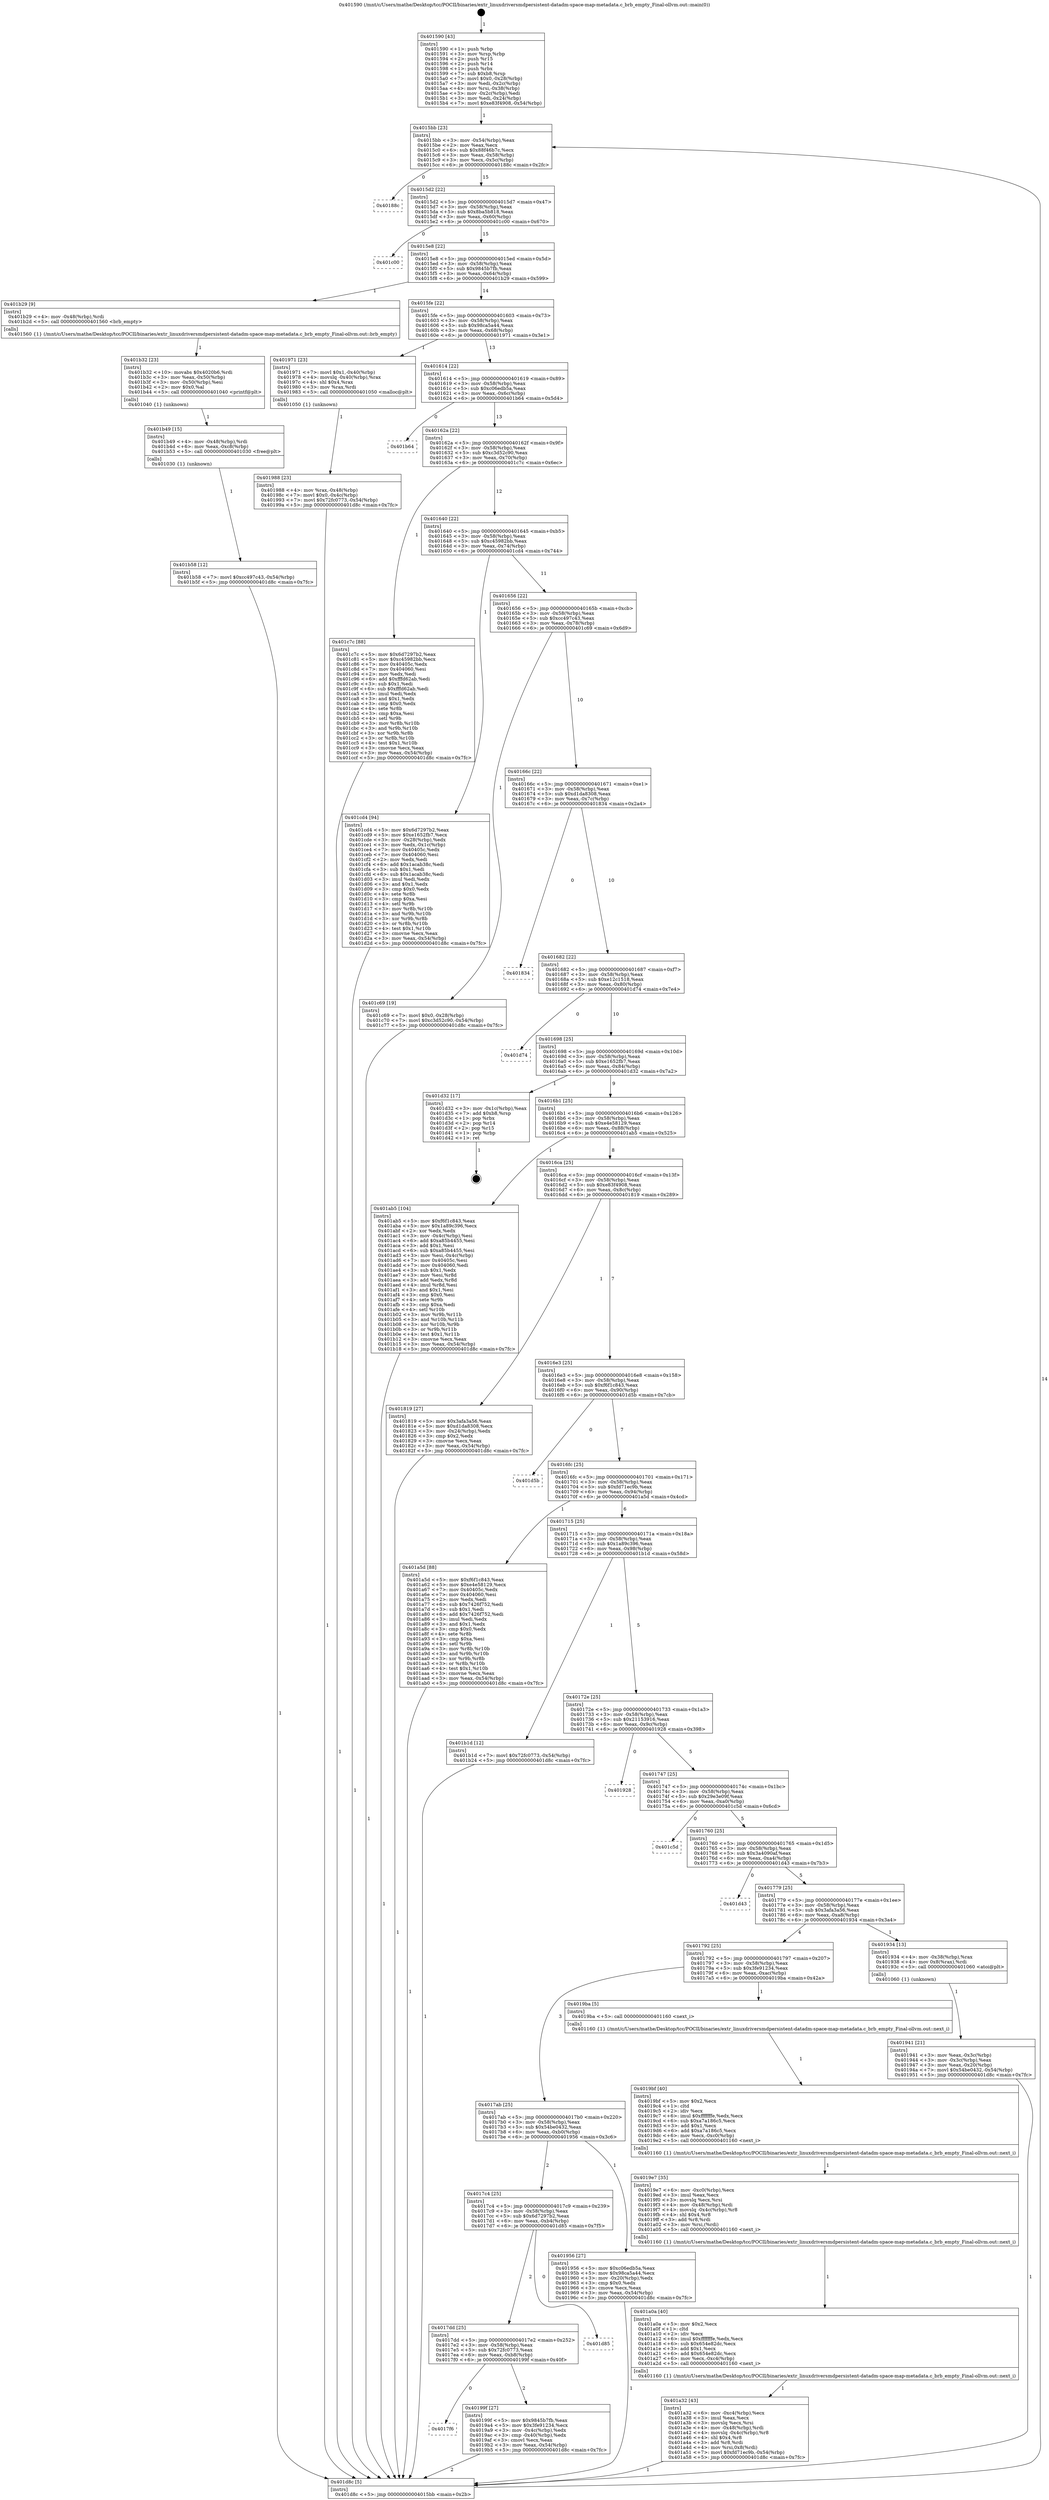digraph "0x401590" {
  label = "0x401590 (/mnt/c/Users/mathe/Desktop/tcc/POCII/binaries/extr_linuxdriversmdpersistent-datadm-space-map-metadata.c_brb_empty_Final-ollvm.out::main(0))"
  labelloc = "t"
  node[shape=record]

  Entry [label="",width=0.3,height=0.3,shape=circle,fillcolor=black,style=filled]
  "0x4015bb" [label="{
     0x4015bb [23]\l
     | [instrs]\l
     &nbsp;&nbsp;0x4015bb \<+3\>: mov -0x54(%rbp),%eax\l
     &nbsp;&nbsp;0x4015be \<+2\>: mov %eax,%ecx\l
     &nbsp;&nbsp;0x4015c0 \<+6\>: sub $0x88f46b7c,%ecx\l
     &nbsp;&nbsp;0x4015c6 \<+3\>: mov %eax,-0x58(%rbp)\l
     &nbsp;&nbsp;0x4015c9 \<+3\>: mov %ecx,-0x5c(%rbp)\l
     &nbsp;&nbsp;0x4015cc \<+6\>: je 000000000040188c \<main+0x2fc\>\l
  }"]
  "0x40188c" [label="{
     0x40188c\l
  }", style=dashed]
  "0x4015d2" [label="{
     0x4015d2 [22]\l
     | [instrs]\l
     &nbsp;&nbsp;0x4015d2 \<+5\>: jmp 00000000004015d7 \<main+0x47\>\l
     &nbsp;&nbsp;0x4015d7 \<+3\>: mov -0x58(%rbp),%eax\l
     &nbsp;&nbsp;0x4015da \<+5\>: sub $0x8ba5b818,%eax\l
     &nbsp;&nbsp;0x4015df \<+3\>: mov %eax,-0x60(%rbp)\l
     &nbsp;&nbsp;0x4015e2 \<+6\>: je 0000000000401c00 \<main+0x670\>\l
  }"]
  Exit [label="",width=0.3,height=0.3,shape=circle,fillcolor=black,style=filled,peripheries=2]
  "0x401c00" [label="{
     0x401c00\l
  }", style=dashed]
  "0x4015e8" [label="{
     0x4015e8 [22]\l
     | [instrs]\l
     &nbsp;&nbsp;0x4015e8 \<+5\>: jmp 00000000004015ed \<main+0x5d\>\l
     &nbsp;&nbsp;0x4015ed \<+3\>: mov -0x58(%rbp),%eax\l
     &nbsp;&nbsp;0x4015f0 \<+5\>: sub $0x9845b7fb,%eax\l
     &nbsp;&nbsp;0x4015f5 \<+3\>: mov %eax,-0x64(%rbp)\l
     &nbsp;&nbsp;0x4015f8 \<+6\>: je 0000000000401b29 \<main+0x599\>\l
  }"]
  "0x401b58" [label="{
     0x401b58 [12]\l
     | [instrs]\l
     &nbsp;&nbsp;0x401b58 \<+7\>: movl $0xcc497c43,-0x54(%rbp)\l
     &nbsp;&nbsp;0x401b5f \<+5\>: jmp 0000000000401d8c \<main+0x7fc\>\l
  }"]
  "0x401b29" [label="{
     0x401b29 [9]\l
     | [instrs]\l
     &nbsp;&nbsp;0x401b29 \<+4\>: mov -0x48(%rbp),%rdi\l
     &nbsp;&nbsp;0x401b2d \<+5\>: call 0000000000401560 \<brb_empty\>\l
     | [calls]\l
     &nbsp;&nbsp;0x401560 \{1\} (/mnt/c/Users/mathe/Desktop/tcc/POCII/binaries/extr_linuxdriversmdpersistent-datadm-space-map-metadata.c_brb_empty_Final-ollvm.out::brb_empty)\l
  }"]
  "0x4015fe" [label="{
     0x4015fe [22]\l
     | [instrs]\l
     &nbsp;&nbsp;0x4015fe \<+5\>: jmp 0000000000401603 \<main+0x73\>\l
     &nbsp;&nbsp;0x401603 \<+3\>: mov -0x58(%rbp),%eax\l
     &nbsp;&nbsp;0x401606 \<+5\>: sub $0x98ca5a44,%eax\l
     &nbsp;&nbsp;0x40160b \<+3\>: mov %eax,-0x68(%rbp)\l
     &nbsp;&nbsp;0x40160e \<+6\>: je 0000000000401971 \<main+0x3e1\>\l
  }"]
  "0x401b49" [label="{
     0x401b49 [15]\l
     | [instrs]\l
     &nbsp;&nbsp;0x401b49 \<+4\>: mov -0x48(%rbp),%rdi\l
     &nbsp;&nbsp;0x401b4d \<+6\>: mov %eax,-0xc8(%rbp)\l
     &nbsp;&nbsp;0x401b53 \<+5\>: call 0000000000401030 \<free@plt\>\l
     | [calls]\l
     &nbsp;&nbsp;0x401030 \{1\} (unknown)\l
  }"]
  "0x401971" [label="{
     0x401971 [23]\l
     | [instrs]\l
     &nbsp;&nbsp;0x401971 \<+7\>: movl $0x1,-0x40(%rbp)\l
     &nbsp;&nbsp;0x401978 \<+4\>: movslq -0x40(%rbp),%rax\l
     &nbsp;&nbsp;0x40197c \<+4\>: shl $0x4,%rax\l
     &nbsp;&nbsp;0x401980 \<+3\>: mov %rax,%rdi\l
     &nbsp;&nbsp;0x401983 \<+5\>: call 0000000000401050 \<malloc@plt\>\l
     | [calls]\l
     &nbsp;&nbsp;0x401050 \{1\} (unknown)\l
  }"]
  "0x401614" [label="{
     0x401614 [22]\l
     | [instrs]\l
     &nbsp;&nbsp;0x401614 \<+5\>: jmp 0000000000401619 \<main+0x89\>\l
     &nbsp;&nbsp;0x401619 \<+3\>: mov -0x58(%rbp),%eax\l
     &nbsp;&nbsp;0x40161c \<+5\>: sub $0xc06edb5a,%eax\l
     &nbsp;&nbsp;0x401621 \<+3\>: mov %eax,-0x6c(%rbp)\l
     &nbsp;&nbsp;0x401624 \<+6\>: je 0000000000401b64 \<main+0x5d4\>\l
  }"]
  "0x401b32" [label="{
     0x401b32 [23]\l
     | [instrs]\l
     &nbsp;&nbsp;0x401b32 \<+10\>: movabs $0x4020b6,%rdi\l
     &nbsp;&nbsp;0x401b3c \<+3\>: mov %eax,-0x50(%rbp)\l
     &nbsp;&nbsp;0x401b3f \<+3\>: mov -0x50(%rbp),%esi\l
     &nbsp;&nbsp;0x401b42 \<+2\>: mov $0x0,%al\l
     &nbsp;&nbsp;0x401b44 \<+5\>: call 0000000000401040 \<printf@plt\>\l
     | [calls]\l
     &nbsp;&nbsp;0x401040 \{1\} (unknown)\l
  }"]
  "0x401b64" [label="{
     0x401b64\l
  }", style=dashed]
  "0x40162a" [label="{
     0x40162a [22]\l
     | [instrs]\l
     &nbsp;&nbsp;0x40162a \<+5\>: jmp 000000000040162f \<main+0x9f\>\l
     &nbsp;&nbsp;0x40162f \<+3\>: mov -0x58(%rbp),%eax\l
     &nbsp;&nbsp;0x401632 \<+5\>: sub $0xc3d52c90,%eax\l
     &nbsp;&nbsp;0x401637 \<+3\>: mov %eax,-0x70(%rbp)\l
     &nbsp;&nbsp;0x40163a \<+6\>: je 0000000000401c7c \<main+0x6ec\>\l
  }"]
  "0x401a32" [label="{
     0x401a32 [43]\l
     | [instrs]\l
     &nbsp;&nbsp;0x401a32 \<+6\>: mov -0xc4(%rbp),%ecx\l
     &nbsp;&nbsp;0x401a38 \<+3\>: imul %eax,%ecx\l
     &nbsp;&nbsp;0x401a3b \<+3\>: movslq %ecx,%rsi\l
     &nbsp;&nbsp;0x401a3e \<+4\>: mov -0x48(%rbp),%rdi\l
     &nbsp;&nbsp;0x401a42 \<+4\>: movslq -0x4c(%rbp),%r8\l
     &nbsp;&nbsp;0x401a46 \<+4\>: shl $0x4,%r8\l
     &nbsp;&nbsp;0x401a4a \<+3\>: add %r8,%rdi\l
     &nbsp;&nbsp;0x401a4d \<+4\>: mov %rsi,0x8(%rdi)\l
     &nbsp;&nbsp;0x401a51 \<+7\>: movl $0xfd71ec9b,-0x54(%rbp)\l
     &nbsp;&nbsp;0x401a58 \<+5\>: jmp 0000000000401d8c \<main+0x7fc\>\l
  }"]
  "0x401c7c" [label="{
     0x401c7c [88]\l
     | [instrs]\l
     &nbsp;&nbsp;0x401c7c \<+5\>: mov $0x6d7297b2,%eax\l
     &nbsp;&nbsp;0x401c81 \<+5\>: mov $0xc45982bb,%ecx\l
     &nbsp;&nbsp;0x401c86 \<+7\>: mov 0x40405c,%edx\l
     &nbsp;&nbsp;0x401c8d \<+7\>: mov 0x404060,%esi\l
     &nbsp;&nbsp;0x401c94 \<+2\>: mov %edx,%edi\l
     &nbsp;&nbsp;0x401c96 \<+6\>: add $0xfffd62ab,%edi\l
     &nbsp;&nbsp;0x401c9c \<+3\>: sub $0x1,%edi\l
     &nbsp;&nbsp;0x401c9f \<+6\>: sub $0xfffd62ab,%edi\l
     &nbsp;&nbsp;0x401ca5 \<+3\>: imul %edi,%edx\l
     &nbsp;&nbsp;0x401ca8 \<+3\>: and $0x1,%edx\l
     &nbsp;&nbsp;0x401cab \<+3\>: cmp $0x0,%edx\l
     &nbsp;&nbsp;0x401cae \<+4\>: sete %r8b\l
     &nbsp;&nbsp;0x401cb2 \<+3\>: cmp $0xa,%esi\l
     &nbsp;&nbsp;0x401cb5 \<+4\>: setl %r9b\l
     &nbsp;&nbsp;0x401cb9 \<+3\>: mov %r8b,%r10b\l
     &nbsp;&nbsp;0x401cbc \<+3\>: and %r9b,%r10b\l
     &nbsp;&nbsp;0x401cbf \<+3\>: xor %r9b,%r8b\l
     &nbsp;&nbsp;0x401cc2 \<+3\>: or %r8b,%r10b\l
     &nbsp;&nbsp;0x401cc5 \<+4\>: test $0x1,%r10b\l
     &nbsp;&nbsp;0x401cc9 \<+3\>: cmovne %ecx,%eax\l
     &nbsp;&nbsp;0x401ccc \<+3\>: mov %eax,-0x54(%rbp)\l
     &nbsp;&nbsp;0x401ccf \<+5\>: jmp 0000000000401d8c \<main+0x7fc\>\l
  }"]
  "0x401640" [label="{
     0x401640 [22]\l
     | [instrs]\l
     &nbsp;&nbsp;0x401640 \<+5\>: jmp 0000000000401645 \<main+0xb5\>\l
     &nbsp;&nbsp;0x401645 \<+3\>: mov -0x58(%rbp),%eax\l
     &nbsp;&nbsp;0x401648 \<+5\>: sub $0xc45982bb,%eax\l
     &nbsp;&nbsp;0x40164d \<+3\>: mov %eax,-0x74(%rbp)\l
     &nbsp;&nbsp;0x401650 \<+6\>: je 0000000000401cd4 \<main+0x744\>\l
  }"]
  "0x401a0a" [label="{
     0x401a0a [40]\l
     | [instrs]\l
     &nbsp;&nbsp;0x401a0a \<+5\>: mov $0x2,%ecx\l
     &nbsp;&nbsp;0x401a0f \<+1\>: cltd\l
     &nbsp;&nbsp;0x401a10 \<+2\>: idiv %ecx\l
     &nbsp;&nbsp;0x401a12 \<+6\>: imul $0xfffffffe,%edx,%ecx\l
     &nbsp;&nbsp;0x401a18 \<+6\>: sub $0x654e82dc,%ecx\l
     &nbsp;&nbsp;0x401a1e \<+3\>: add $0x1,%ecx\l
     &nbsp;&nbsp;0x401a21 \<+6\>: add $0x654e82dc,%ecx\l
     &nbsp;&nbsp;0x401a27 \<+6\>: mov %ecx,-0xc4(%rbp)\l
     &nbsp;&nbsp;0x401a2d \<+5\>: call 0000000000401160 \<next_i\>\l
     | [calls]\l
     &nbsp;&nbsp;0x401160 \{1\} (/mnt/c/Users/mathe/Desktop/tcc/POCII/binaries/extr_linuxdriversmdpersistent-datadm-space-map-metadata.c_brb_empty_Final-ollvm.out::next_i)\l
  }"]
  "0x401cd4" [label="{
     0x401cd4 [94]\l
     | [instrs]\l
     &nbsp;&nbsp;0x401cd4 \<+5\>: mov $0x6d7297b2,%eax\l
     &nbsp;&nbsp;0x401cd9 \<+5\>: mov $0xe1652fb7,%ecx\l
     &nbsp;&nbsp;0x401cde \<+3\>: mov -0x28(%rbp),%edx\l
     &nbsp;&nbsp;0x401ce1 \<+3\>: mov %edx,-0x1c(%rbp)\l
     &nbsp;&nbsp;0x401ce4 \<+7\>: mov 0x40405c,%edx\l
     &nbsp;&nbsp;0x401ceb \<+7\>: mov 0x404060,%esi\l
     &nbsp;&nbsp;0x401cf2 \<+2\>: mov %edx,%edi\l
     &nbsp;&nbsp;0x401cf4 \<+6\>: add $0x1acab38c,%edi\l
     &nbsp;&nbsp;0x401cfa \<+3\>: sub $0x1,%edi\l
     &nbsp;&nbsp;0x401cfd \<+6\>: sub $0x1acab38c,%edi\l
     &nbsp;&nbsp;0x401d03 \<+3\>: imul %edi,%edx\l
     &nbsp;&nbsp;0x401d06 \<+3\>: and $0x1,%edx\l
     &nbsp;&nbsp;0x401d09 \<+3\>: cmp $0x0,%edx\l
     &nbsp;&nbsp;0x401d0c \<+4\>: sete %r8b\l
     &nbsp;&nbsp;0x401d10 \<+3\>: cmp $0xa,%esi\l
     &nbsp;&nbsp;0x401d13 \<+4\>: setl %r9b\l
     &nbsp;&nbsp;0x401d17 \<+3\>: mov %r8b,%r10b\l
     &nbsp;&nbsp;0x401d1a \<+3\>: and %r9b,%r10b\l
     &nbsp;&nbsp;0x401d1d \<+3\>: xor %r9b,%r8b\l
     &nbsp;&nbsp;0x401d20 \<+3\>: or %r8b,%r10b\l
     &nbsp;&nbsp;0x401d23 \<+4\>: test $0x1,%r10b\l
     &nbsp;&nbsp;0x401d27 \<+3\>: cmovne %ecx,%eax\l
     &nbsp;&nbsp;0x401d2a \<+3\>: mov %eax,-0x54(%rbp)\l
     &nbsp;&nbsp;0x401d2d \<+5\>: jmp 0000000000401d8c \<main+0x7fc\>\l
  }"]
  "0x401656" [label="{
     0x401656 [22]\l
     | [instrs]\l
     &nbsp;&nbsp;0x401656 \<+5\>: jmp 000000000040165b \<main+0xcb\>\l
     &nbsp;&nbsp;0x40165b \<+3\>: mov -0x58(%rbp),%eax\l
     &nbsp;&nbsp;0x40165e \<+5\>: sub $0xcc497c43,%eax\l
     &nbsp;&nbsp;0x401663 \<+3\>: mov %eax,-0x78(%rbp)\l
     &nbsp;&nbsp;0x401666 \<+6\>: je 0000000000401c69 \<main+0x6d9\>\l
  }"]
  "0x4019e7" [label="{
     0x4019e7 [35]\l
     | [instrs]\l
     &nbsp;&nbsp;0x4019e7 \<+6\>: mov -0xc0(%rbp),%ecx\l
     &nbsp;&nbsp;0x4019ed \<+3\>: imul %eax,%ecx\l
     &nbsp;&nbsp;0x4019f0 \<+3\>: movslq %ecx,%rsi\l
     &nbsp;&nbsp;0x4019f3 \<+4\>: mov -0x48(%rbp),%rdi\l
     &nbsp;&nbsp;0x4019f7 \<+4\>: movslq -0x4c(%rbp),%r8\l
     &nbsp;&nbsp;0x4019fb \<+4\>: shl $0x4,%r8\l
     &nbsp;&nbsp;0x4019ff \<+3\>: add %r8,%rdi\l
     &nbsp;&nbsp;0x401a02 \<+3\>: mov %rsi,(%rdi)\l
     &nbsp;&nbsp;0x401a05 \<+5\>: call 0000000000401160 \<next_i\>\l
     | [calls]\l
     &nbsp;&nbsp;0x401160 \{1\} (/mnt/c/Users/mathe/Desktop/tcc/POCII/binaries/extr_linuxdriversmdpersistent-datadm-space-map-metadata.c_brb_empty_Final-ollvm.out::next_i)\l
  }"]
  "0x401c69" [label="{
     0x401c69 [19]\l
     | [instrs]\l
     &nbsp;&nbsp;0x401c69 \<+7\>: movl $0x0,-0x28(%rbp)\l
     &nbsp;&nbsp;0x401c70 \<+7\>: movl $0xc3d52c90,-0x54(%rbp)\l
     &nbsp;&nbsp;0x401c77 \<+5\>: jmp 0000000000401d8c \<main+0x7fc\>\l
  }"]
  "0x40166c" [label="{
     0x40166c [22]\l
     | [instrs]\l
     &nbsp;&nbsp;0x40166c \<+5\>: jmp 0000000000401671 \<main+0xe1\>\l
     &nbsp;&nbsp;0x401671 \<+3\>: mov -0x58(%rbp),%eax\l
     &nbsp;&nbsp;0x401674 \<+5\>: sub $0xd1da8308,%eax\l
     &nbsp;&nbsp;0x401679 \<+3\>: mov %eax,-0x7c(%rbp)\l
     &nbsp;&nbsp;0x40167c \<+6\>: je 0000000000401834 \<main+0x2a4\>\l
  }"]
  "0x4019bf" [label="{
     0x4019bf [40]\l
     | [instrs]\l
     &nbsp;&nbsp;0x4019bf \<+5\>: mov $0x2,%ecx\l
     &nbsp;&nbsp;0x4019c4 \<+1\>: cltd\l
     &nbsp;&nbsp;0x4019c5 \<+2\>: idiv %ecx\l
     &nbsp;&nbsp;0x4019c7 \<+6\>: imul $0xfffffffe,%edx,%ecx\l
     &nbsp;&nbsp;0x4019cd \<+6\>: sub $0xa7a186c5,%ecx\l
     &nbsp;&nbsp;0x4019d3 \<+3\>: add $0x1,%ecx\l
     &nbsp;&nbsp;0x4019d6 \<+6\>: add $0xa7a186c5,%ecx\l
     &nbsp;&nbsp;0x4019dc \<+6\>: mov %ecx,-0xc0(%rbp)\l
     &nbsp;&nbsp;0x4019e2 \<+5\>: call 0000000000401160 \<next_i\>\l
     | [calls]\l
     &nbsp;&nbsp;0x401160 \{1\} (/mnt/c/Users/mathe/Desktop/tcc/POCII/binaries/extr_linuxdriversmdpersistent-datadm-space-map-metadata.c_brb_empty_Final-ollvm.out::next_i)\l
  }"]
  "0x401834" [label="{
     0x401834\l
  }", style=dashed]
  "0x401682" [label="{
     0x401682 [22]\l
     | [instrs]\l
     &nbsp;&nbsp;0x401682 \<+5\>: jmp 0000000000401687 \<main+0xf7\>\l
     &nbsp;&nbsp;0x401687 \<+3\>: mov -0x58(%rbp),%eax\l
     &nbsp;&nbsp;0x40168a \<+5\>: sub $0xe12c1518,%eax\l
     &nbsp;&nbsp;0x40168f \<+3\>: mov %eax,-0x80(%rbp)\l
     &nbsp;&nbsp;0x401692 \<+6\>: je 0000000000401d74 \<main+0x7e4\>\l
  }"]
  "0x4017f6" [label="{
     0x4017f6\l
  }", style=dashed]
  "0x401d74" [label="{
     0x401d74\l
  }", style=dashed]
  "0x401698" [label="{
     0x401698 [25]\l
     | [instrs]\l
     &nbsp;&nbsp;0x401698 \<+5\>: jmp 000000000040169d \<main+0x10d\>\l
     &nbsp;&nbsp;0x40169d \<+3\>: mov -0x58(%rbp),%eax\l
     &nbsp;&nbsp;0x4016a0 \<+5\>: sub $0xe1652fb7,%eax\l
     &nbsp;&nbsp;0x4016a5 \<+6\>: mov %eax,-0x84(%rbp)\l
     &nbsp;&nbsp;0x4016ab \<+6\>: je 0000000000401d32 \<main+0x7a2\>\l
  }"]
  "0x40199f" [label="{
     0x40199f [27]\l
     | [instrs]\l
     &nbsp;&nbsp;0x40199f \<+5\>: mov $0x9845b7fb,%eax\l
     &nbsp;&nbsp;0x4019a4 \<+5\>: mov $0x3fe91234,%ecx\l
     &nbsp;&nbsp;0x4019a9 \<+3\>: mov -0x4c(%rbp),%edx\l
     &nbsp;&nbsp;0x4019ac \<+3\>: cmp -0x40(%rbp),%edx\l
     &nbsp;&nbsp;0x4019af \<+3\>: cmovl %ecx,%eax\l
     &nbsp;&nbsp;0x4019b2 \<+3\>: mov %eax,-0x54(%rbp)\l
     &nbsp;&nbsp;0x4019b5 \<+5\>: jmp 0000000000401d8c \<main+0x7fc\>\l
  }"]
  "0x401d32" [label="{
     0x401d32 [17]\l
     | [instrs]\l
     &nbsp;&nbsp;0x401d32 \<+3\>: mov -0x1c(%rbp),%eax\l
     &nbsp;&nbsp;0x401d35 \<+7\>: add $0xb8,%rsp\l
     &nbsp;&nbsp;0x401d3c \<+1\>: pop %rbx\l
     &nbsp;&nbsp;0x401d3d \<+2\>: pop %r14\l
     &nbsp;&nbsp;0x401d3f \<+2\>: pop %r15\l
     &nbsp;&nbsp;0x401d41 \<+1\>: pop %rbp\l
     &nbsp;&nbsp;0x401d42 \<+1\>: ret\l
  }"]
  "0x4016b1" [label="{
     0x4016b1 [25]\l
     | [instrs]\l
     &nbsp;&nbsp;0x4016b1 \<+5\>: jmp 00000000004016b6 \<main+0x126\>\l
     &nbsp;&nbsp;0x4016b6 \<+3\>: mov -0x58(%rbp),%eax\l
     &nbsp;&nbsp;0x4016b9 \<+5\>: sub $0xe4e58129,%eax\l
     &nbsp;&nbsp;0x4016be \<+6\>: mov %eax,-0x88(%rbp)\l
     &nbsp;&nbsp;0x4016c4 \<+6\>: je 0000000000401ab5 \<main+0x525\>\l
  }"]
  "0x4017dd" [label="{
     0x4017dd [25]\l
     | [instrs]\l
     &nbsp;&nbsp;0x4017dd \<+5\>: jmp 00000000004017e2 \<main+0x252\>\l
     &nbsp;&nbsp;0x4017e2 \<+3\>: mov -0x58(%rbp),%eax\l
     &nbsp;&nbsp;0x4017e5 \<+5\>: sub $0x72fc0773,%eax\l
     &nbsp;&nbsp;0x4017ea \<+6\>: mov %eax,-0xb8(%rbp)\l
     &nbsp;&nbsp;0x4017f0 \<+6\>: je 000000000040199f \<main+0x40f\>\l
  }"]
  "0x401ab5" [label="{
     0x401ab5 [104]\l
     | [instrs]\l
     &nbsp;&nbsp;0x401ab5 \<+5\>: mov $0xf6f1c843,%eax\l
     &nbsp;&nbsp;0x401aba \<+5\>: mov $0x1a89c396,%ecx\l
     &nbsp;&nbsp;0x401abf \<+2\>: xor %edx,%edx\l
     &nbsp;&nbsp;0x401ac1 \<+3\>: mov -0x4c(%rbp),%esi\l
     &nbsp;&nbsp;0x401ac4 \<+6\>: add $0xa85b4455,%esi\l
     &nbsp;&nbsp;0x401aca \<+3\>: add $0x1,%esi\l
     &nbsp;&nbsp;0x401acd \<+6\>: sub $0xa85b4455,%esi\l
     &nbsp;&nbsp;0x401ad3 \<+3\>: mov %esi,-0x4c(%rbp)\l
     &nbsp;&nbsp;0x401ad6 \<+7\>: mov 0x40405c,%esi\l
     &nbsp;&nbsp;0x401add \<+7\>: mov 0x404060,%edi\l
     &nbsp;&nbsp;0x401ae4 \<+3\>: sub $0x1,%edx\l
     &nbsp;&nbsp;0x401ae7 \<+3\>: mov %esi,%r8d\l
     &nbsp;&nbsp;0x401aea \<+3\>: add %edx,%r8d\l
     &nbsp;&nbsp;0x401aed \<+4\>: imul %r8d,%esi\l
     &nbsp;&nbsp;0x401af1 \<+3\>: and $0x1,%esi\l
     &nbsp;&nbsp;0x401af4 \<+3\>: cmp $0x0,%esi\l
     &nbsp;&nbsp;0x401af7 \<+4\>: sete %r9b\l
     &nbsp;&nbsp;0x401afb \<+3\>: cmp $0xa,%edi\l
     &nbsp;&nbsp;0x401afe \<+4\>: setl %r10b\l
     &nbsp;&nbsp;0x401b02 \<+3\>: mov %r9b,%r11b\l
     &nbsp;&nbsp;0x401b05 \<+3\>: and %r10b,%r11b\l
     &nbsp;&nbsp;0x401b08 \<+3\>: xor %r10b,%r9b\l
     &nbsp;&nbsp;0x401b0b \<+3\>: or %r9b,%r11b\l
     &nbsp;&nbsp;0x401b0e \<+4\>: test $0x1,%r11b\l
     &nbsp;&nbsp;0x401b12 \<+3\>: cmovne %ecx,%eax\l
     &nbsp;&nbsp;0x401b15 \<+3\>: mov %eax,-0x54(%rbp)\l
     &nbsp;&nbsp;0x401b18 \<+5\>: jmp 0000000000401d8c \<main+0x7fc\>\l
  }"]
  "0x4016ca" [label="{
     0x4016ca [25]\l
     | [instrs]\l
     &nbsp;&nbsp;0x4016ca \<+5\>: jmp 00000000004016cf \<main+0x13f\>\l
     &nbsp;&nbsp;0x4016cf \<+3\>: mov -0x58(%rbp),%eax\l
     &nbsp;&nbsp;0x4016d2 \<+5\>: sub $0xe83f4908,%eax\l
     &nbsp;&nbsp;0x4016d7 \<+6\>: mov %eax,-0x8c(%rbp)\l
     &nbsp;&nbsp;0x4016dd \<+6\>: je 0000000000401819 \<main+0x289\>\l
  }"]
  "0x401d85" [label="{
     0x401d85\l
  }", style=dashed]
  "0x401819" [label="{
     0x401819 [27]\l
     | [instrs]\l
     &nbsp;&nbsp;0x401819 \<+5\>: mov $0x3afa3a56,%eax\l
     &nbsp;&nbsp;0x40181e \<+5\>: mov $0xd1da8308,%ecx\l
     &nbsp;&nbsp;0x401823 \<+3\>: mov -0x24(%rbp),%edx\l
     &nbsp;&nbsp;0x401826 \<+3\>: cmp $0x2,%edx\l
     &nbsp;&nbsp;0x401829 \<+3\>: cmovne %ecx,%eax\l
     &nbsp;&nbsp;0x40182c \<+3\>: mov %eax,-0x54(%rbp)\l
     &nbsp;&nbsp;0x40182f \<+5\>: jmp 0000000000401d8c \<main+0x7fc\>\l
  }"]
  "0x4016e3" [label="{
     0x4016e3 [25]\l
     | [instrs]\l
     &nbsp;&nbsp;0x4016e3 \<+5\>: jmp 00000000004016e8 \<main+0x158\>\l
     &nbsp;&nbsp;0x4016e8 \<+3\>: mov -0x58(%rbp),%eax\l
     &nbsp;&nbsp;0x4016eb \<+5\>: sub $0xf6f1c843,%eax\l
     &nbsp;&nbsp;0x4016f0 \<+6\>: mov %eax,-0x90(%rbp)\l
     &nbsp;&nbsp;0x4016f6 \<+6\>: je 0000000000401d5b \<main+0x7cb\>\l
  }"]
  "0x401d8c" [label="{
     0x401d8c [5]\l
     | [instrs]\l
     &nbsp;&nbsp;0x401d8c \<+5\>: jmp 00000000004015bb \<main+0x2b\>\l
  }"]
  "0x401590" [label="{
     0x401590 [43]\l
     | [instrs]\l
     &nbsp;&nbsp;0x401590 \<+1\>: push %rbp\l
     &nbsp;&nbsp;0x401591 \<+3\>: mov %rsp,%rbp\l
     &nbsp;&nbsp;0x401594 \<+2\>: push %r15\l
     &nbsp;&nbsp;0x401596 \<+2\>: push %r14\l
     &nbsp;&nbsp;0x401598 \<+1\>: push %rbx\l
     &nbsp;&nbsp;0x401599 \<+7\>: sub $0xb8,%rsp\l
     &nbsp;&nbsp;0x4015a0 \<+7\>: movl $0x0,-0x28(%rbp)\l
     &nbsp;&nbsp;0x4015a7 \<+3\>: mov %edi,-0x2c(%rbp)\l
     &nbsp;&nbsp;0x4015aa \<+4\>: mov %rsi,-0x38(%rbp)\l
     &nbsp;&nbsp;0x4015ae \<+3\>: mov -0x2c(%rbp),%edi\l
     &nbsp;&nbsp;0x4015b1 \<+3\>: mov %edi,-0x24(%rbp)\l
     &nbsp;&nbsp;0x4015b4 \<+7\>: movl $0xe83f4908,-0x54(%rbp)\l
  }"]
  "0x401988" [label="{
     0x401988 [23]\l
     | [instrs]\l
     &nbsp;&nbsp;0x401988 \<+4\>: mov %rax,-0x48(%rbp)\l
     &nbsp;&nbsp;0x40198c \<+7\>: movl $0x0,-0x4c(%rbp)\l
     &nbsp;&nbsp;0x401993 \<+7\>: movl $0x72fc0773,-0x54(%rbp)\l
     &nbsp;&nbsp;0x40199a \<+5\>: jmp 0000000000401d8c \<main+0x7fc\>\l
  }"]
  "0x401d5b" [label="{
     0x401d5b\l
  }", style=dashed]
  "0x4016fc" [label="{
     0x4016fc [25]\l
     | [instrs]\l
     &nbsp;&nbsp;0x4016fc \<+5\>: jmp 0000000000401701 \<main+0x171\>\l
     &nbsp;&nbsp;0x401701 \<+3\>: mov -0x58(%rbp),%eax\l
     &nbsp;&nbsp;0x401704 \<+5\>: sub $0xfd71ec9b,%eax\l
     &nbsp;&nbsp;0x401709 \<+6\>: mov %eax,-0x94(%rbp)\l
     &nbsp;&nbsp;0x40170f \<+6\>: je 0000000000401a5d \<main+0x4cd\>\l
  }"]
  "0x4017c4" [label="{
     0x4017c4 [25]\l
     | [instrs]\l
     &nbsp;&nbsp;0x4017c4 \<+5\>: jmp 00000000004017c9 \<main+0x239\>\l
     &nbsp;&nbsp;0x4017c9 \<+3\>: mov -0x58(%rbp),%eax\l
     &nbsp;&nbsp;0x4017cc \<+5\>: sub $0x6d7297b2,%eax\l
     &nbsp;&nbsp;0x4017d1 \<+6\>: mov %eax,-0xb4(%rbp)\l
     &nbsp;&nbsp;0x4017d7 \<+6\>: je 0000000000401d85 \<main+0x7f5\>\l
  }"]
  "0x401a5d" [label="{
     0x401a5d [88]\l
     | [instrs]\l
     &nbsp;&nbsp;0x401a5d \<+5\>: mov $0xf6f1c843,%eax\l
     &nbsp;&nbsp;0x401a62 \<+5\>: mov $0xe4e58129,%ecx\l
     &nbsp;&nbsp;0x401a67 \<+7\>: mov 0x40405c,%edx\l
     &nbsp;&nbsp;0x401a6e \<+7\>: mov 0x404060,%esi\l
     &nbsp;&nbsp;0x401a75 \<+2\>: mov %edx,%edi\l
     &nbsp;&nbsp;0x401a77 \<+6\>: sub $0x7426f752,%edi\l
     &nbsp;&nbsp;0x401a7d \<+3\>: sub $0x1,%edi\l
     &nbsp;&nbsp;0x401a80 \<+6\>: add $0x7426f752,%edi\l
     &nbsp;&nbsp;0x401a86 \<+3\>: imul %edi,%edx\l
     &nbsp;&nbsp;0x401a89 \<+3\>: and $0x1,%edx\l
     &nbsp;&nbsp;0x401a8c \<+3\>: cmp $0x0,%edx\l
     &nbsp;&nbsp;0x401a8f \<+4\>: sete %r8b\l
     &nbsp;&nbsp;0x401a93 \<+3\>: cmp $0xa,%esi\l
     &nbsp;&nbsp;0x401a96 \<+4\>: setl %r9b\l
     &nbsp;&nbsp;0x401a9a \<+3\>: mov %r8b,%r10b\l
     &nbsp;&nbsp;0x401a9d \<+3\>: and %r9b,%r10b\l
     &nbsp;&nbsp;0x401aa0 \<+3\>: xor %r9b,%r8b\l
     &nbsp;&nbsp;0x401aa3 \<+3\>: or %r8b,%r10b\l
     &nbsp;&nbsp;0x401aa6 \<+4\>: test $0x1,%r10b\l
     &nbsp;&nbsp;0x401aaa \<+3\>: cmovne %ecx,%eax\l
     &nbsp;&nbsp;0x401aad \<+3\>: mov %eax,-0x54(%rbp)\l
     &nbsp;&nbsp;0x401ab0 \<+5\>: jmp 0000000000401d8c \<main+0x7fc\>\l
  }"]
  "0x401715" [label="{
     0x401715 [25]\l
     | [instrs]\l
     &nbsp;&nbsp;0x401715 \<+5\>: jmp 000000000040171a \<main+0x18a\>\l
     &nbsp;&nbsp;0x40171a \<+3\>: mov -0x58(%rbp),%eax\l
     &nbsp;&nbsp;0x40171d \<+5\>: sub $0x1a89c396,%eax\l
     &nbsp;&nbsp;0x401722 \<+6\>: mov %eax,-0x98(%rbp)\l
     &nbsp;&nbsp;0x401728 \<+6\>: je 0000000000401b1d \<main+0x58d\>\l
  }"]
  "0x401956" [label="{
     0x401956 [27]\l
     | [instrs]\l
     &nbsp;&nbsp;0x401956 \<+5\>: mov $0xc06edb5a,%eax\l
     &nbsp;&nbsp;0x40195b \<+5\>: mov $0x98ca5a44,%ecx\l
     &nbsp;&nbsp;0x401960 \<+3\>: mov -0x20(%rbp),%edx\l
     &nbsp;&nbsp;0x401963 \<+3\>: cmp $0x0,%edx\l
     &nbsp;&nbsp;0x401966 \<+3\>: cmove %ecx,%eax\l
     &nbsp;&nbsp;0x401969 \<+3\>: mov %eax,-0x54(%rbp)\l
     &nbsp;&nbsp;0x40196c \<+5\>: jmp 0000000000401d8c \<main+0x7fc\>\l
  }"]
  "0x401b1d" [label="{
     0x401b1d [12]\l
     | [instrs]\l
     &nbsp;&nbsp;0x401b1d \<+7\>: movl $0x72fc0773,-0x54(%rbp)\l
     &nbsp;&nbsp;0x401b24 \<+5\>: jmp 0000000000401d8c \<main+0x7fc\>\l
  }"]
  "0x40172e" [label="{
     0x40172e [25]\l
     | [instrs]\l
     &nbsp;&nbsp;0x40172e \<+5\>: jmp 0000000000401733 \<main+0x1a3\>\l
     &nbsp;&nbsp;0x401733 \<+3\>: mov -0x58(%rbp),%eax\l
     &nbsp;&nbsp;0x401736 \<+5\>: sub $0x21153916,%eax\l
     &nbsp;&nbsp;0x40173b \<+6\>: mov %eax,-0x9c(%rbp)\l
     &nbsp;&nbsp;0x401741 \<+6\>: je 0000000000401928 \<main+0x398\>\l
  }"]
  "0x4017ab" [label="{
     0x4017ab [25]\l
     | [instrs]\l
     &nbsp;&nbsp;0x4017ab \<+5\>: jmp 00000000004017b0 \<main+0x220\>\l
     &nbsp;&nbsp;0x4017b0 \<+3\>: mov -0x58(%rbp),%eax\l
     &nbsp;&nbsp;0x4017b3 \<+5\>: sub $0x54be0432,%eax\l
     &nbsp;&nbsp;0x4017b8 \<+6\>: mov %eax,-0xb0(%rbp)\l
     &nbsp;&nbsp;0x4017be \<+6\>: je 0000000000401956 \<main+0x3c6\>\l
  }"]
  "0x401928" [label="{
     0x401928\l
  }", style=dashed]
  "0x401747" [label="{
     0x401747 [25]\l
     | [instrs]\l
     &nbsp;&nbsp;0x401747 \<+5\>: jmp 000000000040174c \<main+0x1bc\>\l
     &nbsp;&nbsp;0x40174c \<+3\>: mov -0x58(%rbp),%eax\l
     &nbsp;&nbsp;0x40174f \<+5\>: sub $0x29e3e09f,%eax\l
     &nbsp;&nbsp;0x401754 \<+6\>: mov %eax,-0xa0(%rbp)\l
     &nbsp;&nbsp;0x40175a \<+6\>: je 0000000000401c5d \<main+0x6cd\>\l
  }"]
  "0x4019ba" [label="{
     0x4019ba [5]\l
     | [instrs]\l
     &nbsp;&nbsp;0x4019ba \<+5\>: call 0000000000401160 \<next_i\>\l
     | [calls]\l
     &nbsp;&nbsp;0x401160 \{1\} (/mnt/c/Users/mathe/Desktop/tcc/POCII/binaries/extr_linuxdriversmdpersistent-datadm-space-map-metadata.c_brb_empty_Final-ollvm.out::next_i)\l
  }"]
  "0x401c5d" [label="{
     0x401c5d\l
  }", style=dashed]
  "0x401760" [label="{
     0x401760 [25]\l
     | [instrs]\l
     &nbsp;&nbsp;0x401760 \<+5\>: jmp 0000000000401765 \<main+0x1d5\>\l
     &nbsp;&nbsp;0x401765 \<+3\>: mov -0x58(%rbp),%eax\l
     &nbsp;&nbsp;0x401768 \<+5\>: sub $0x3a4090af,%eax\l
     &nbsp;&nbsp;0x40176d \<+6\>: mov %eax,-0xa4(%rbp)\l
     &nbsp;&nbsp;0x401773 \<+6\>: je 0000000000401d43 \<main+0x7b3\>\l
  }"]
  "0x401941" [label="{
     0x401941 [21]\l
     | [instrs]\l
     &nbsp;&nbsp;0x401941 \<+3\>: mov %eax,-0x3c(%rbp)\l
     &nbsp;&nbsp;0x401944 \<+3\>: mov -0x3c(%rbp),%eax\l
     &nbsp;&nbsp;0x401947 \<+3\>: mov %eax,-0x20(%rbp)\l
     &nbsp;&nbsp;0x40194a \<+7\>: movl $0x54be0432,-0x54(%rbp)\l
     &nbsp;&nbsp;0x401951 \<+5\>: jmp 0000000000401d8c \<main+0x7fc\>\l
  }"]
  "0x401d43" [label="{
     0x401d43\l
  }", style=dashed]
  "0x401779" [label="{
     0x401779 [25]\l
     | [instrs]\l
     &nbsp;&nbsp;0x401779 \<+5\>: jmp 000000000040177e \<main+0x1ee\>\l
     &nbsp;&nbsp;0x40177e \<+3\>: mov -0x58(%rbp),%eax\l
     &nbsp;&nbsp;0x401781 \<+5\>: sub $0x3afa3a56,%eax\l
     &nbsp;&nbsp;0x401786 \<+6\>: mov %eax,-0xa8(%rbp)\l
     &nbsp;&nbsp;0x40178c \<+6\>: je 0000000000401934 \<main+0x3a4\>\l
  }"]
  "0x401792" [label="{
     0x401792 [25]\l
     | [instrs]\l
     &nbsp;&nbsp;0x401792 \<+5\>: jmp 0000000000401797 \<main+0x207\>\l
     &nbsp;&nbsp;0x401797 \<+3\>: mov -0x58(%rbp),%eax\l
     &nbsp;&nbsp;0x40179a \<+5\>: sub $0x3fe91234,%eax\l
     &nbsp;&nbsp;0x40179f \<+6\>: mov %eax,-0xac(%rbp)\l
     &nbsp;&nbsp;0x4017a5 \<+6\>: je 00000000004019ba \<main+0x42a\>\l
  }"]
  "0x401934" [label="{
     0x401934 [13]\l
     | [instrs]\l
     &nbsp;&nbsp;0x401934 \<+4\>: mov -0x38(%rbp),%rax\l
     &nbsp;&nbsp;0x401938 \<+4\>: mov 0x8(%rax),%rdi\l
     &nbsp;&nbsp;0x40193c \<+5\>: call 0000000000401060 \<atoi@plt\>\l
     | [calls]\l
     &nbsp;&nbsp;0x401060 \{1\} (unknown)\l
  }"]
  Entry -> "0x401590" [label=" 1"]
  "0x4015bb" -> "0x40188c" [label=" 0"]
  "0x4015bb" -> "0x4015d2" [label=" 15"]
  "0x401d32" -> Exit [label=" 1"]
  "0x4015d2" -> "0x401c00" [label=" 0"]
  "0x4015d2" -> "0x4015e8" [label=" 15"]
  "0x401cd4" -> "0x401d8c" [label=" 1"]
  "0x4015e8" -> "0x401b29" [label=" 1"]
  "0x4015e8" -> "0x4015fe" [label=" 14"]
  "0x401c7c" -> "0x401d8c" [label=" 1"]
  "0x4015fe" -> "0x401971" [label=" 1"]
  "0x4015fe" -> "0x401614" [label=" 13"]
  "0x401c69" -> "0x401d8c" [label=" 1"]
  "0x401614" -> "0x401b64" [label=" 0"]
  "0x401614" -> "0x40162a" [label=" 13"]
  "0x401b58" -> "0x401d8c" [label=" 1"]
  "0x40162a" -> "0x401c7c" [label=" 1"]
  "0x40162a" -> "0x401640" [label=" 12"]
  "0x401b49" -> "0x401b58" [label=" 1"]
  "0x401640" -> "0x401cd4" [label=" 1"]
  "0x401640" -> "0x401656" [label=" 11"]
  "0x401b32" -> "0x401b49" [label=" 1"]
  "0x401656" -> "0x401c69" [label=" 1"]
  "0x401656" -> "0x40166c" [label=" 10"]
  "0x401b29" -> "0x401b32" [label=" 1"]
  "0x40166c" -> "0x401834" [label=" 0"]
  "0x40166c" -> "0x401682" [label=" 10"]
  "0x401b1d" -> "0x401d8c" [label=" 1"]
  "0x401682" -> "0x401d74" [label=" 0"]
  "0x401682" -> "0x401698" [label=" 10"]
  "0x401ab5" -> "0x401d8c" [label=" 1"]
  "0x401698" -> "0x401d32" [label=" 1"]
  "0x401698" -> "0x4016b1" [label=" 9"]
  "0x401a5d" -> "0x401d8c" [label=" 1"]
  "0x4016b1" -> "0x401ab5" [label=" 1"]
  "0x4016b1" -> "0x4016ca" [label=" 8"]
  "0x401a0a" -> "0x401a32" [label=" 1"]
  "0x4016ca" -> "0x401819" [label=" 1"]
  "0x4016ca" -> "0x4016e3" [label=" 7"]
  "0x401819" -> "0x401d8c" [label=" 1"]
  "0x401590" -> "0x4015bb" [label=" 1"]
  "0x401d8c" -> "0x4015bb" [label=" 14"]
  "0x4019e7" -> "0x401a0a" [label=" 1"]
  "0x4016e3" -> "0x401d5b" [label=" 0"]
  "0x4016e3" -> "0x4016fc" [label=" 7"]
  "0x4019ba" -> "0x4019bf" [label=" 1"]
  "0x4016fc" -> "0x401a5d" [label=" 1"]
  "0x4016fc" -> "0x401715" [label=" 6"]
  "0x40199f" -> "0x401d8c" [label=" 2"]
  "0x401715" -> "0x401b1d" [label=" 1"]
  "0x401715" -> "0x40172e" [label=" 5"]
  "0x4017dd" -> "0x4017f6" [label=" 0"]
  "0x40172e" -> "0x401928" [label=" 0"]
  "0x40172e" -> "0x401747" [label=" 5"]
  "0x401a32" -> "0x401d8c" [label=" 1"]
  "0x401747" -> "0x401c5d" [label=" 0"]
  "0x401747" -> "0x401760" [label=" 5"]
  "0x4017c4" -> "0x4017dd" [label=" 2"]
  "0x401760" -> "0x401d43" [label=" 0"]
  "0x401760" -> "0x401779" [label=" 5"]
  "0x4019bf" -> "0x4019e7" [label=" 1"]
  "0x401779" -> "0x401934" [label=" 1"]
  "0x401779" -> "0x401792" [label=" 4"]
  "0x401934" -> "0x401941" [label=" 1"]
  "0x401941" -> "0x401d8c" [label=" 1"]
  "0x4017c4" -> "0x401d85" [label=" 0"]
  "0x401792" -> "0x4019ba" [label=" 1"]
  "0x401792" -> "0x4017ab" [label=" 3"]
  "0x4017dd" -> "0x40199f" [label=" 2"]
  "0x4017ab" -> "0x401956" [label=" 1"]
  "0x4017ab" -> "0x4017c4" [label=" 2"]
  "0x401956" -> "0x401d8c" [label=" 1"]
  "0x401971" -> "0x401988" [label=" 1"]
  "0x401988" -> "0x401d8c" [label=" 1"]
}
